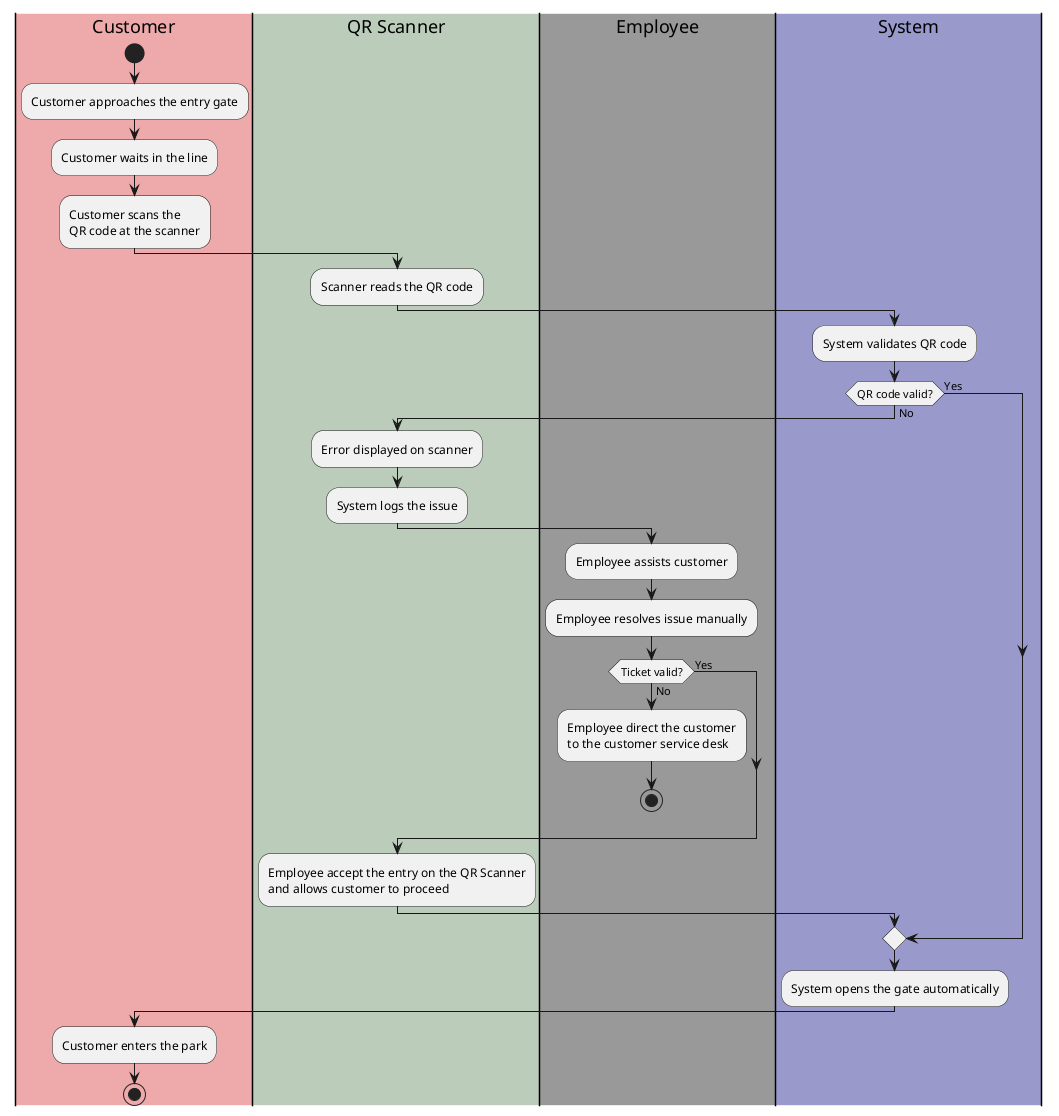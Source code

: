 @startuml TicketCheckingProcess TO-BE
  
|#eeaaaa|Customer|
start
  :Customer approaches the entry gate;
  :Customer waits in the line;
  :Customer scans the\nQR code at the scanner;
|QR Scanner|
  :Scanner reads the QR code;
|#999999|Employee|
|#9999cc|System|
  :System validates QR code;
  if (QR code valid?) then (Yes)
  else (No)
|#bbccbb|QR Scanner|
    :Error displayed on scanner;
    :System logs the issue;
|Employee|
    :Employee assists customer;
    :Employee resolves issue manually;
    if (Ticket valid?) then (Yes)
    else (No)
|#999999|Employee|
      :Employee direct the customer\nto the customer service desk;
      stop
    endif
|QR Scanner|
    :Employee accept the entry on the QR Scanner\nand allows customer to proceed;
  endif
|System|
    :System opens the gate automatically;
|Customer|
    :Customer enters the park;  
stop

@enduml
